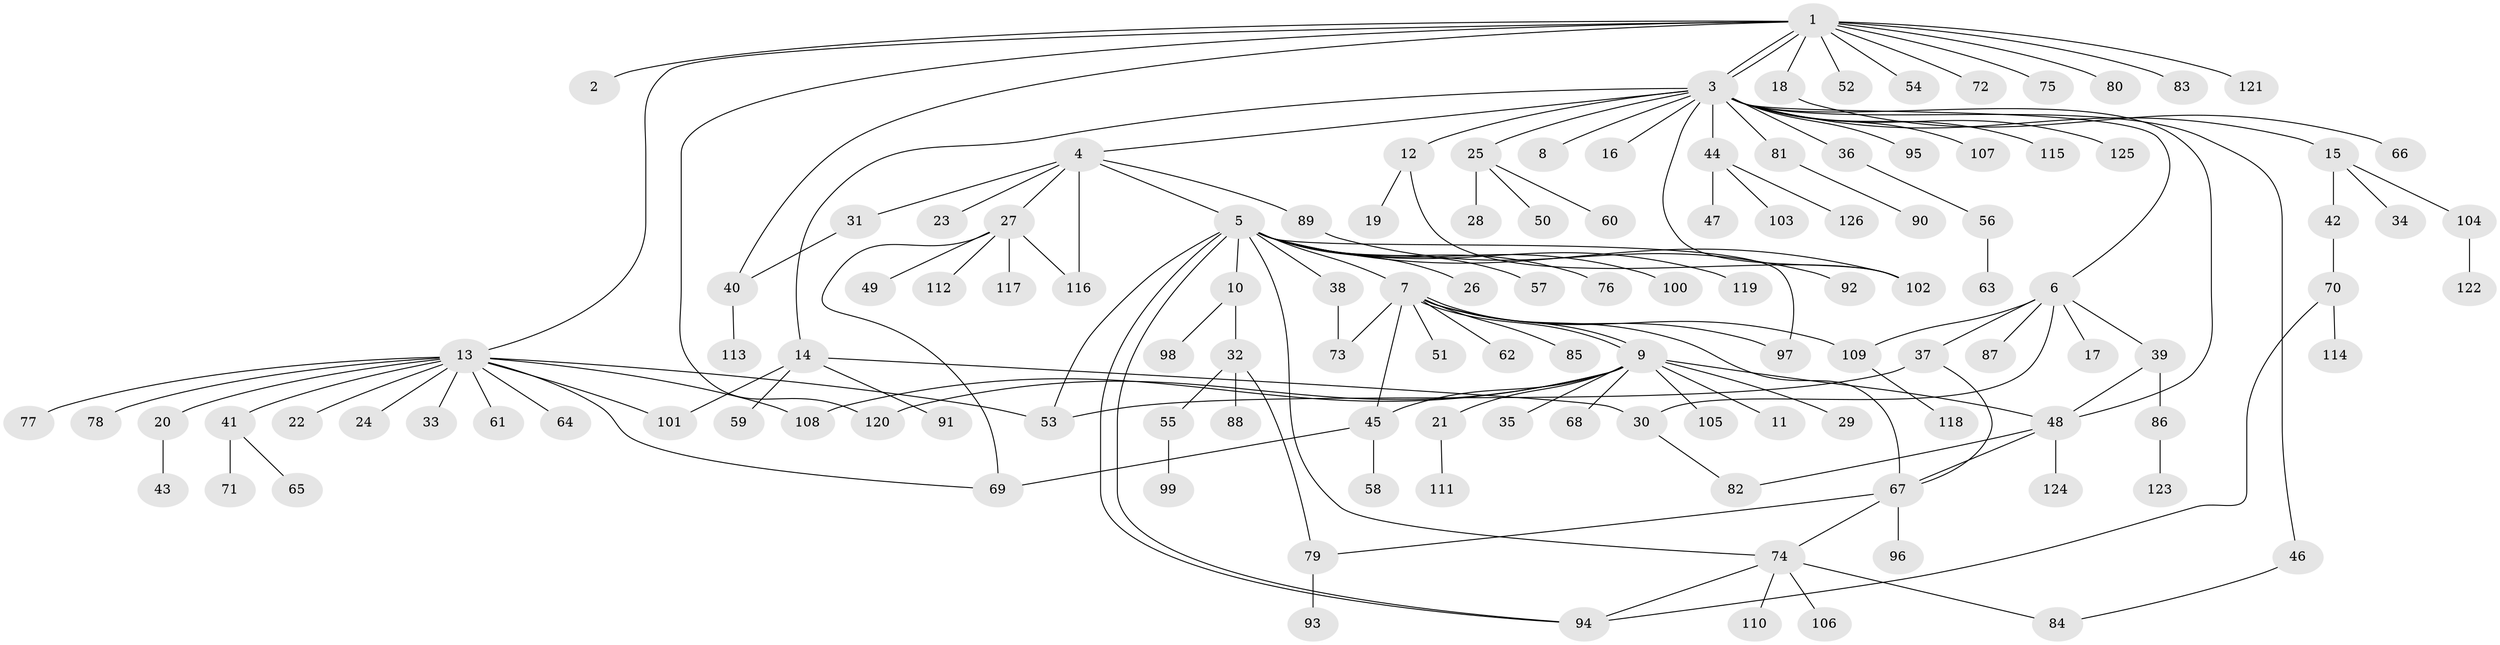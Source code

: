 // Generated by graph-tools (version 1.1) at 2025/46/03/09/25 04:46:59]
// undirected, 126 vertices, 154 edges
graph export_dot {
graph [start="1"]
  node [color=gray90,style=filled];
  1;
  2;
  3;
  4;
  5;
  6;
  7;
  8;
  9;
  10;
  11;
  12;
  13;
  14;
  15;
  16;
  17;
  18;
  19;
  20;
  21;
  22;
  23;
  24;
  25;
  26;
  27;
  28;
  29;
  30;
  31;
  32;
  33;
  34;
  35;
  36;
  37;
  38;
  39;
  40;
  41;
  42;
  43;
  44;
  45;
  46;
  47;
  48;
  49;
  50;
  51;
  52;
  53;
  54;
  55;
  56;
  57;
  58;
  59;
  60;
  61;
  62;
  63;
  64;
  65;
  66;
  67;
  68;
  69;
  70;
  71;
  72;
  73;
  74;
  75;
  76;
  77;
  78;
  79;
  80;
  81;
  82;
  83;
  84;
  85;
  86;
  87;
  88;
  89;
  90;
  91;
  92;
  93;
  94;
  95;
  96;
  97;
  98;
  99;
  100;
  101;
  102;
  103;
  104;
  105;
  106;
  107;
  108;
  109;
  110;
  111;
  112;
  113;
  114;
  115;
  116;
  117;
  118;
  119;
  120;
  121;
  122;
  123;
  124;
  125;
  126;
  1 -- 2;
  1 -- 3;
  1 -- 3;
  1 -- 13;
  1 -- 18;
  1 -- 40;
  1 -- 52;
  1 -- 54;
  1 -- 72;
  1 -- 75;
  1 -- 80;
  1 -- 83;
  1 -- 120;
  1 -- 121;
  3 -- 4;
  3 -- 6;
  3 -- 8;
  3 -- 12;
  3 -- 14;
  3 -- 15;
  3 -- 16;
  3 -- 25;
  3 -- 36;
  3 -- 44;
  3 -- 46;
  3 -- 48;
  3 -- 81;
  3 -- 95;
  3 -- 102;
  3 -- 107;
  3 -- 115;
  3 -- 125;
  4 -- 5;
  4 -- 23;
  4 -- 27;
  4 -- 31;
  4 -- 89;
  4 -- 116;
  5 -- 7;
  5 -- 10;
  5 -- 26;
  5 -- 38;
  5 -- 53;
  5 -- 57;
  5 -- 74;
  5 -- 76;
  5 -- 94;
  5 -- 94;
  5 -- 97;
  5 -- 100;
  5 -- 102;
  5 -- 119;
  6 -- 17;
  6 -- 30;
  6 -- 37;
  6 -- 39;
  6 -- 87;
  6 -- 109;
  7 -- 9;
  7 -- 9;
  7 -- 45;
  7 -- 51;
  7 -- 62;
  7 -- 67;
  7 -- 73;
  7 -- 85;
  7 -- 97;
  7 -- 109;
  9 -- 11;
  9 -- 21;
  9 -- 29;
  9 -- 35;
  9 -- 45;
  9 -- 48;
  9 -- 68;
  9 -- 105;
  9 -- 108;
  9 -- 120;
  10 -- 32;
  10 -- 98;
  12 -- 19;
  12 -- 102;
  13 -- 20;
  13 -- 22;
  13 -- 24;
  13 -- 33;
  13 -- 41;
  13 -- 53;
  13 -- 61;
  13 -- 64;
  13 -- 69;
  13 -- 77;
  13 -- 78;
  13 -- 101;
  13 -- 108;
  14 -- 30;
  14 -- 59;
  14 -- 91;
  14 -- 101;
  15 -- 34;
  15 -- 42;
  15 -- 104;
  18 -- 66;
  20 -- 43;
  21 -- 111;
  25 -- 28;
  25 -- 50;
  25 -- 60;
  27 -- 49;
  27 -- 69;
  27 -- 112;
  27 -- 116;
  27 -- 117;
  30 -- 82;
  31 -- 40;
  32 -- 55;
  32 -- 79;
  32 -- 88;
  36 -- 56;
  37 -- 53;
  37 -- 67;
  38 -- 73;
  39 -- 48;
  39 -- 86;
  40 -- 113;
  41 -- 65;
  41 -- 71;
  42 -- 70;
  44 -- 47;
  44 -- 103;
  44 -- 126;
  45 -- 58;
  45 -- 69;
  46 -- 84;
  48 -- 67;
  48 -- 82;
  48 -- 124;
  55 -- 99;
  56 -- 63;
  67 -- 74;
  67 -- 79;
  67 -- 96;
  70 -- 94;
  70 -- 114;
  74 -- 84;
  74 -- 94;
  74 -- 106;
  74 -- 110;
  79 -- 93;
  81 -- 90;
  86 -- 123;
  89 -- 92;
  104 -- 122;
  109 -- 118;
}
